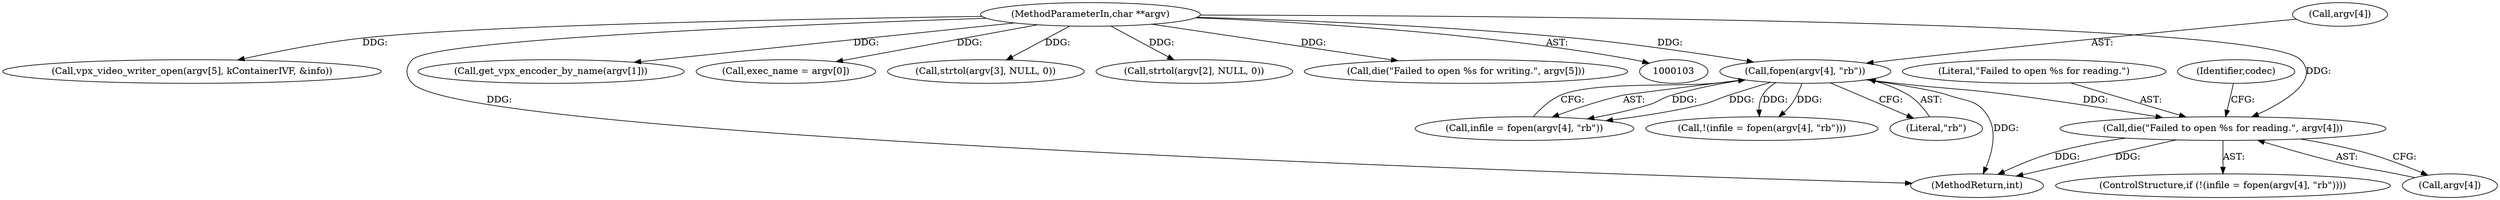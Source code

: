 digraph "0_Android_5a9753fca56f0eeb9f61e342b2fccffc364f9426_7@array" {
"1000367" [label="(Call,die(\"Failed to open %s for reading.\", argv[4]))"];
"1000362" [label="(Call,fopen(argv[4], \"rb\"))"];
"1000105" [label="(MethodParameterIn,char **argv)"];
"1000368" [label="(Literal,\"Failed to open %s for reading.\")"];
"1000343" [label="(Call,vpx_video_writer_open(argv[5], kContainerIVF, &info))"];
"1000468" [label="(MethodReturn,int)"];
"1000155" [label="(Call,get_vpx_encoder_by_name(argv[1]))"];
"1000363" [label="(Call,argv[4])"];
"1000375" [label="(Identifier,codec)"];
"1000360" [label="(Call,infile = fopen(argv[4], \"rb\"))"];
"1000136" [label="(Call,exec_name = argv[0])"];
"1000359" [label="(Call,!(infile = fopen(argv[4], \"rb\")))"];
"1000191" [label="(Call,strtol(argv[3], NULL, 0))"];
"1000366" [label="(Literal,\"rb\")"];
"1000358" [label="(ControlStructure,if (!(infile = fopen(argv[4], \"rb\"))))"];
"1000105" [label="(MethodParameterIn,char **argv)"];
"1000181" [label="(Call,strtol(argv[2], NULL, 0))"];
"1000353" [label="(Call,die(\"Failed to open %s for writing.\", argv[5]))"];
"1000369" [label="(Call,argv[4])"];
"1000362" [label="(Call,fopen(argv[4], \"rb\"))"];
"1000367" [label="(Call,die(\"Failed to open %s for reading.\", argv[4]))"];
"1000367" -> "1000358"  [label="AST: "];
"1000367" -> "1000369"  [label="CFG: "];
"1000368" -> "1000367"  [label="AST: "];
"1000369" -> "1000367"  [label="AST: "];
"1000375" -> "1000367"  [label="CFG: "];
"1000367" -> "1000468"  [label="DDG: "];
"1000367" -> "1000468"  [label="DDG: "];
"1000362" -> "1000367"  [label="DDG: "];
"1000105" -> "1000367"  [label="DDG: "];
"1000362" -> "1000360"  [label="AST: "];
"1000362" -> "1000366"  [label="CFG: "];
"1000363" -> "1000362"  [label="AST: "];
"1000366" -> "1000362"  [label="AST: "];
"1000360" -> "1000362"  [label="CFG: "];
"1000362" -> "1000468"  [label="DDG: "];
"1000362" -> "1000359"  [label="DDG: "];
"1000362" -> "1000359"  [label="DDG: "];
"1000362" -> "1000360"  [label="DDG: "];
"1000362" -> "1000360"  [label="DDG: "];
"1000105" -> "1000362"  [label="DDG: "];
"1000105" -> "1000103"  [label="AST: "];
"1000105" -> "1000468"  [label="DDG: "];
"1000105" -> "1000136"  [label="DDG: "];
"1000105" -> "1000155"  [label="DDG: "];
"1000105" -> "1000181"  [label="DDG: "];
"1000105" -> "1000191"  [label="DDG: "];
"1000105" -> "1000343"  [label="DDG: "];
"1000105" -> "1000353"  [label="DDG: "];
}
